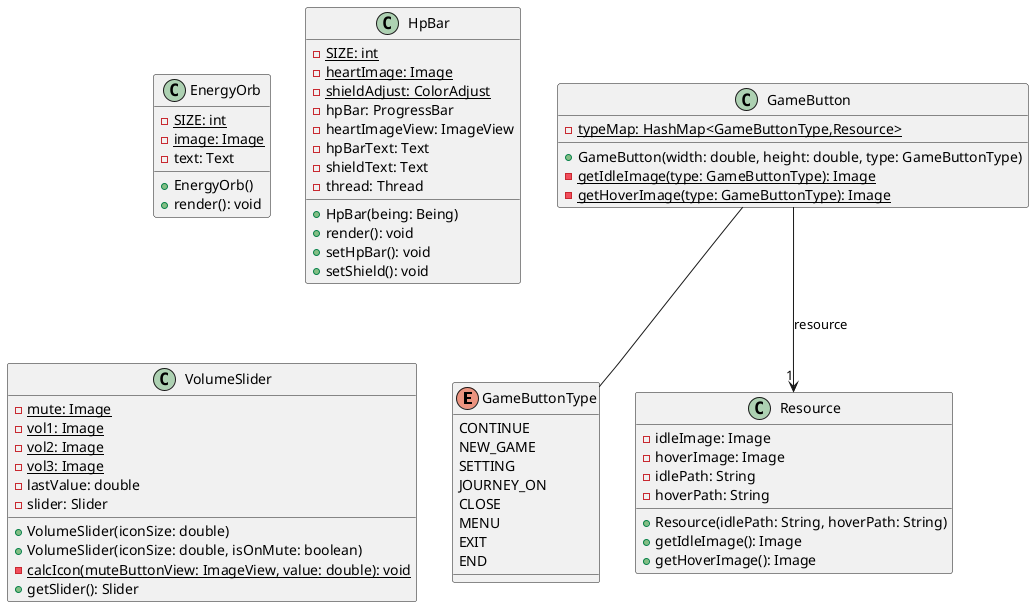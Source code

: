 @startuml
enum GameButtonType [[java:component.GameButtonType]] {
  CONTINUE
  NEW_GAME
  SETTING
  JOURNEY_ON
  CLOSE
  MENU
  EXIT
  END
}
class GameButton [[java:component.GameButton]] {
  -{static} typeMap: HashMap<GameButtonType,Resource>
  +GameButton(width: double, height: double, type: GameButtonType)
  -{static} getIdleImage(type: GameButtonType): Image
  -{static} getHoverImage(type: GameButtonType): Image
}
class Resource [[java:component.Resource]] {
  -idleImage: Image
  -hoverImage: Image
  -idlePath: String
  -hoverPath: String
  +Resource(idlePath: String, hoverPath: String)
  +getIdleImage(): Image
  +getHoverImage(): Image
}
class EnergyOrb [[java:component.EnergyOrb]] {
  -{static} SIZE: int
  -{static} image: Image
  -text: Text
  +EnergyOrb()
  +render(): void
}
class HpBar [[java:component.HpBar]] {
  -{static} SIZE: int
  -{static} heartImage: Image
  -{static} shieldAdjust: ColorAdjust
  -hpBar: ProgressBar
  -heartImageView: ImageView
  -hpBarText: Text
  -shieldText: Text
  -thread: Thread
  +HpBar(being: Being)
  +render(): void
  +setHpBar(): void
  +setShield(): void
}
class VolumeSlider [[java:component.VolumeSlider]] {
  -{static} mute: Image
  -{static} vol1: Image
  -{static} vol2: Image
  -{static} vol3: Image
  -lastValue: double
  -slider: Slider
  +VolumeSlider(iconSize: double)
  +VolumeSlider(iconSize: double, isOnMute: boolean)
  -{static} calcIcon(muteButtonView: ImageView, value: double): void
  +getSlider(): Slider
}

GameButton -- GameButtonType
GameButton --> "1" Resource : resource
@enduml